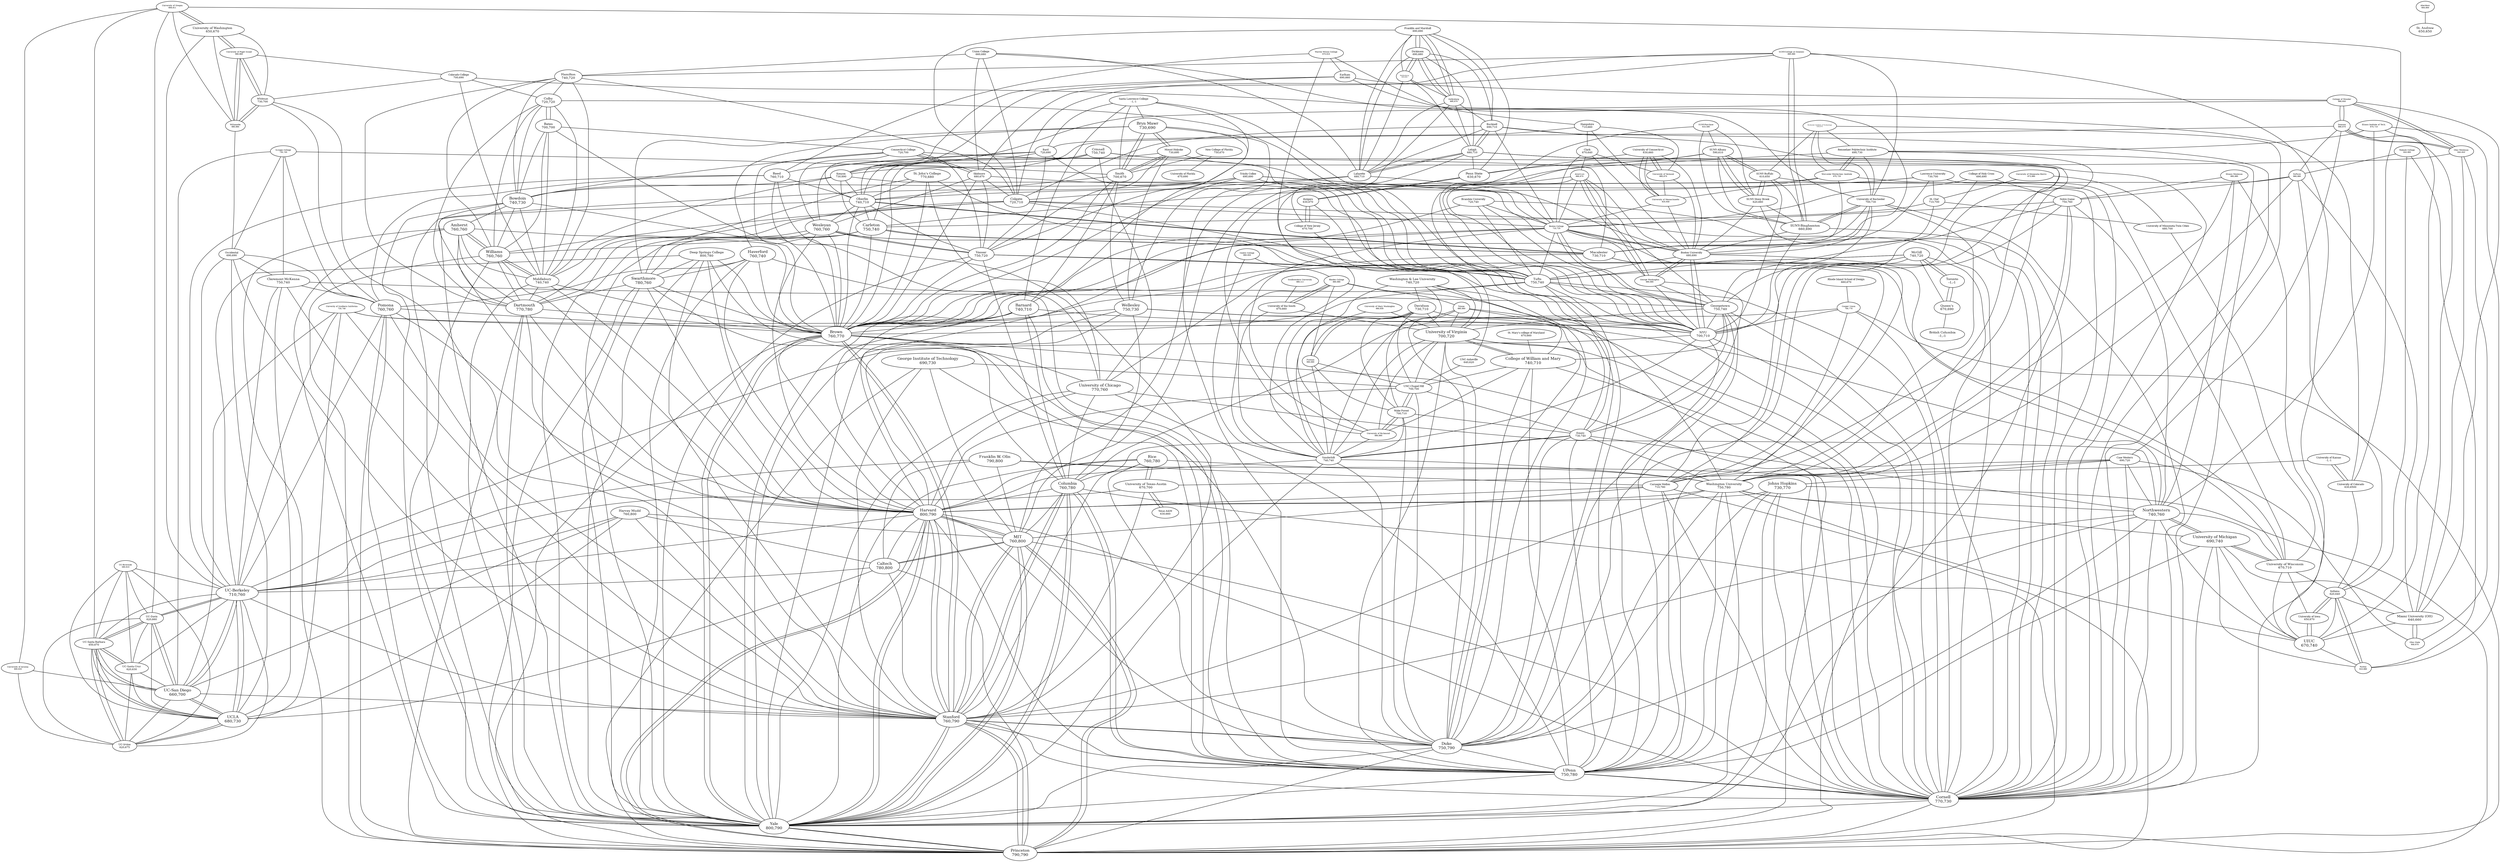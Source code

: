 graph{
"American" [cluster=1,fontsize=6.125,label="American\n690,670"];
"Amherst" [cluster=1,fontsize=12.5,label="Amherst\n760,760"];
"Universoty of Arizona" [cluster=2,fontsize=6.125,label="Universoty of Arizona\n600,620"];
"Bard" [cluster=3,fontsize=8.,label="Bard\n720,690"];
"Barnard" [cluster=1,fontsize=12.5,label="Barnard\n740,710"];
"Bates" [cluster=1,fontsize=10.125,label="Bates\n700,700"];
"Boston College" [cluster=1,fontsize=6.125,label="Boston College\n710,720"];
"Boston University" [cluster=1,fontsize=8.,label="Boston University\n680,690"];
"Bowdoin" [cluster=1,fontsize=12.5,label="Bowdoin\n740,730"];
"Brandeis University" [cluster=1,fontsize=8.,label="Brandeis University\n720,740"];
"Brown" [cluster=1,fontsize=12.5,label="Brown\n760,770"];
"Bryn Mawr" [cluster=5,fontsize=12.5,label="Bryn Mawr\n730,690"];
"Bucknell" [cluster=6,fontsize=8.,label="Bucknell\n690,710"];
"UC-Berkeley" [cluster=2,fontsize=12.5,label="UC-Berkeley\n710,760"];
"UC-Davis" [cluster=2,fontsize=8.,label="UC-Davis\n620,660"];
"UC-Irvine" [cluster=2,fontsize=8.,label="UC-Irvine\n620,675"];
"UCLA" [cluster=2,fontsize=12.5,label="UCLA\n680,730"];
"UC-Riverside" [cluster=2,fontsize=6.125,label="UC-Riverside\n560,610"];
"UC-San Diego" [cluster=2,fontsize=12.5,label="UC-San Diego\n660,700"];
"UC-Santa Barbara" [cluster=2,fontsize=8.,label="UC-Santa Barbara\n650,670"];
"UC-Santa Cruz" [cluster=2,fontsize=8.,label="UC-Santa Cruz\n620,630"];
"Caltech" [cluster=2,fontsize=12.5,label="Caltech\n780,800"];
"Carleton" [cluster=4,fontsize=12.5,label="Carleton\n750,740"];
"Carnegie Mellon" [cluster=1,fontsize=8.,label="Carnegie Mellon\n710,780"];
"Case Western" [cluster=4,fontsize=8.,label="Case Western\n690,720"];
"Centre College" [cluster=7,fontsize=6.125,label="Centre College\n690,650"];
"University of Chicago" [cluster=8,fontsize=12.5,label="University of Chicago\n770,760"];
"Claremont McKenna" [cluster=2,fontsize=10.125,label="Claremont McKenna\n750,740"];
"Harvey Mudd" [cluster=2,fontsize=10.125,label="Harvey Mudd\n760,800"];
"Pomona" [cluster=2,fontsize=12.5,label="Pomona\n760,760"];
"Scripps College" [cluster=2,fontsize=6.125,label="Scripps College\n730,700"];
"Clark" [cluster=1,fontsize=8.,label="Clark\n670,640"];
"Colby" [cluster=1,fontsize=10.125,label="Colby\n720,720"];
"Colgate" [cluster=1,fontsize=10.125,label="Colgate\n720,710"];
"Colorado College" [cluster=9,fontsize=8.,label="Colorado College\n700,690"];
"University of Colorado" [cluster=9,fontsize=8.,label="University of Colorado\n630,6500"];
"Columbia" [cluster=1,fontsize=12.5,label="Columbia\n760,780"];
"University of Connecticut" [cluster=1,fontsize=8.,label="University of Connecticut\n630,660"];
"Connecticut College" [cluster=1,fontsize=8.,label="Connecticut College\n720,700"];
"Cooper Union" [cluster=1,fontsize=6.125,label="Cooper Union\n700,770"];
"Cornell" [cluster=1,fontsize=12.5,label="Cornell\n770,730"];
"Dartmouth" [cluster=1,fontsize=12.5,label="Dartmouth\n770,780"];
"Davidson" [cluster=7,fontsize=10.125,label="Davidson\n730,710"];
"Deep Springs College" [cluster=8,fontsize=10.125,label="Deep Springs College\n800,780"];
"Denison" [cluster=4,fontsize=6.125,label="Denison\n690,670"];
"DePauw" [cluster=4,fontsize=6.125,label="DePauw\n660,660"];
"Dickinson" [cluster=6,fontsize=8.,label="Dickinson\n690,680"];
"Duke" [cluster=1,fontsize=12.5,label="Duke\n750,790"];
"Earlham" [cluster=4,fontsize=8.,label="Earlham\n690,660"];
"Emory" [cluster=7,fontsize=8.,label="Emory\n730,740"];
"University of Florida" [cluster=5,fontsize=8.,label="University of Florida\n670,690"];
"Franklin and Marshall" [cluster=6,fontsize=8.,label="Franklin and Marshall\n690,690"];
"Furman" [cluster=7,fontsize=6.125,label="Furman\n690,690"];
"George Washington" [cluster=1,fontsize=6.125,label="George Washington\n690,690"];
"Georgetown" [cluster=1,fontsize=10.125,label="Georgetown\n750,740"];
"George Institute of Technology" [cluster=1,fontsize=12.5,label="George Institute of Technology\n690,730"];
"Gettysburg" [cluster=6,fontsize=6.125,label="Gettysburg\n690,670"];
"Crinnell" [cluster=4,fontsize=10.125,label="Crinnell\n750,740"];
"Hamilton" [cluster=1,fontsize=10.125,label="Hamilton\n740,720"];
"Hampshire" [cluster=1,fontsize=8.,label="Hampshire\n710,660"];
"Harvard" [cluster=1,fontsize=12.5,label="Harvard\n800,790"];
"Haverford" [cluster=1,fontsize=12.5,label="Haverford\n760,740"];
"College of Holy Cross" [cluster=4,fontsize=8.,label="College of Holy Cross\n690,690"];
"UIUC" [cluster=4,fontsize=12.5,label="UIUC\n670,740"];
"Illinois Institute of Tech." [cluster=4,fontsize=6.125,label="Illinois Institute of Tech.\n670,710"];
"Illinois Wesleyan" [cluster=4,fontsize=6.125,label="Illinois Wesleyan\n680,680"];
"Indiana" [cluster=4,fontsize=8.,label="Indiana\n620,640"];
"British Columbia" [cluster=8,fontsize=10.125,label="British Columbia\n-1,-1"];
"McGill" [cluster=8,fontsize=10.125,label="McGill\n740,720"];
"Queen's" [cluster=8,fontsize=10.125,label="Queen's\n670,690"];
"Toronto" [cluster=8,fontsize=10.125,label="Toronto\n-1,-1"];
"Aberdeen" [cluster=11,fontsize=6.125,label="Aberdeen\n600,600"];
"St. Andrew" [cluster=11,fontsize=10.125,label="St. Andrew\n650,650"];
"University of Iowa" [cluster=4,fontsize=8.,label="University of Iowa\n650,670"];
"Johns Hopkins" [cluster=1,fontsize=12.5,label="Johns Hopkins\n730,770"];
"University of Kansas" [cluster=9,fontsize=8.,label="University of Kansas\n-1,-1"];
"Kenyon" [cluster=4,fontsize=8.,label="Kenyon\n730,690"];
"Lafayette" [cluster=6,fontsize=8.,label="Lafayette\n680,710"];
"Lawrence University" [cluster=4,fontsize=8.,label="Lawrence University\n730,700"];
"Lehigh" [cluster=6,fontsize=8.,label="Lehigh\n680,710"];
"Macalester" [cluster=4,fontsize=10.125,label="Macalester\n730,710"];
"University of Mary Washington" [cluster=7,fontsize=6.125,label="University of Mary Washington\n660,630"];
"University of Massachusetts" [cluster=1,fontsize=6.125,label="University of Massachusetts\n620,640"];
"MIT" [cluster=1,fontsize=12.5,label="MIT\n760,800"];
"Miami University (OH)" [cluster=4,fontsize=10.125,label="Miami University (OH)\n640,660"];
"University of Michigan" [cluster=4,fontsize=12.5,label="University of Michigan\n690,740"];
"Middlebury" [cluster=1,fontsize=10.125,label="Middlebury\n740,740"];
"University of Minnesota-Morris" [cluster=4,fontsize=6.125,label="University of Minnesota-Morris\n673,680"];
"University of Minnesota-Twin Cities" [cluster=4,fontsize=8.,label="University of Minnesota-Twin Cities\n680,700"];
"Mount Holyoke" [cluster=5,fontsize=8.,label="Mount Holyoke\n730,690"];
"Muhlenberg" [cluster=6,fontsize=4.5,label="Muhlenberg\n660,660"];
"New College of Florida" [cluster=5,fontsize=8.,label="New College of Florida\n750,670"];
"College of New Jersey" [cluster=6,fontsize=8.,label="College of New Jersey\n670,700"];
"NYU" [cluster=1,fontsize=10.125,label="NYU\n700,710"];
"UNC-Asheville" [cluster=3,fontsize=8.,label="UNC-Asheville\n640,620"];
"UNC-Chapel Hill" [cluster=7,fontsize=8.,label="UNC-Chapel Hill\n700,700"];
"Northwestern" [cluster=4,fontsize=12.5,label="Northwestern\n740,760"];
"Notre Dame" [cluster=4,fontsize=8.,label="Notre Dame\n750,760"];
"Oberlin" [cluster=4,fontsize=10.125,label="Oberlin\n740,710"];
"Occidental" [cluster=2,fontsize=8.,label="Occidental\n690,690"];
"Ohio State" [cluster=4,fontsize=6.125,label="Ohio State\n640,670"];
"Ohio Wesleyan" [cluster=4,fontsize=6.125,label="Ohio Wesleyan\n640,650"];
"Franklin W. Olin" [cluster=2,fontsize=12.5,label="Franklin W. Olin\n790,800"];
"University of Oregon" [cluster=9,fontsize=6.125,label="University of Oregon\n606,611"];
"UPenn" [cluster=1,fontsize=12.5,label="UPenn\n750,780"];
"Penn State" [cluster=6,fontsize=10.125,label="Penn State\n630,670"];
"Princeton" [cluster=1,fontsize=12.5,label="Princeton\n790,790"];
"University of Puget Sound" [cluster=9,fontsize=6.125,label="University of Puget Sound\n690,660"];
"Purdue" [cluster=4,fontsize=6.125,label="Purdue\n610,660"];
"Reed" [cluster=3,fontsize=10.125,label="Reed\n760,710"];
"Rensselaer Polytechnic Institute" [cluster=10,fontsize=8.,label="Rensselaer Polytechnic Institute\n690,730"];
"Rhode Island School of Design" [cluster=1,fontsize=8.,label="Rhode Island School of Design\n660,670"];
"Rhodes College" [cluster=7,fontsize=6.125,label="Rhodes College\n690,680"];
"Rice" [cluster=9,fontsize=12.5,label="Rice\n760,780"];
"University of Richmond" [cluster=7,fontsize=6.125,label="University of Richmond\n690,690"];
"University of Rochester" [cluster=10,fontsize=8.,label="University of Rochester\n700,730"];
"Rochester Institute of Technology" [cluster=10,fontsize=4.5,label="Rochester Institute of Technology\n630,670"];
"Rutgers" [cluster=6,fontsize=8.,label="Rutgers\n630,670"];
"St. John's College" [cluster=8,fontsize=10.125,label="St. John's College\n770,680"];
"St. Mary's college of Maryland" [cluster=1,fontsize=8.,label="St. Mary's college of Maryland\n670,660"];
"St. Olaf" [cluster=4,fontsize=8.,label="St. Olaf\n710,700"];
"Santa Lawrence College" [cluster=5,fontsize=8.,label="Santa Lawrence College\n-1,-1"];
"Skidmore" [cluster=1,fontsize=8.,label="Skidmore\n680,670"];
"Smith" [cluster=5,fontsize=10.125,label="Smith\n700,670"];
"University of the South" [cluster=7,fontsize=8.,label="University of the South\n670,660"];
"Univerity of Southern California" [cluster=2,fontsize=6.125,label="Univerity of Southern California\n720,740"];
"Southwestern University" [cluster=7,fontsize=6.125,label="Southwestern University\n680,3.5"];
"Stanford" [cluster=1,fontsize=12.5,label="Stanford\n760,790"];
"SUNY-Albany" [cluster=10,fontsize=8.,label="SUNY-Albany\n590,610"];
"SUNY-Binghamton" [cluster=10,fontsize=10.125,label="SUNY-Binghamton\n660,690"];
"SUNY-Buffalo" [cluster=10,fontsize=8.,label="SUNY-Buffalo\n610,650"];
"SUNY-College at Geneseo" [cluster=10,fontsize=6.125,label="SUNY-College at Geneseo\n690,690"];
"SUNY-Purchase" [cluster=10,fontsize=6.125,label="SUNY-Purchase\n610,590"];
"SUNY-Stony Brook" [cluster=10,fontsize=8.,label="SUNY-Stony Brook\n620,660"];
"Swarthmore" [cluster=1,fontsize=12.5,label="Swarthmore\n780,760"];
"University of Texas-Austin" [cluster=9,fontsize=10.125,label="University of Texas-Austin\n670,700"];
"Texas A&M" [cluster=9,fontsize=8.,label="Texas A&M\n630,660"];
"Trinity Collee" [cluster=1,fontsize=8.,label="Trinity Collee\n690,690"];
"Tufts" [cluster=1,fontsize=10.125,label="Tufts\n750,740"];
"Tulane" [cluster=7,fontsize=6.125,label="Tulane\n690,680"];
"Union College" [cluster=6,fontsize=8.,label="Union College\n660,680"];
"Vanderbilt" [cluster=7,fontsize=8.,label="Vanderbilt\n740,740"];
"Vassar" [cluster=1,fontsize=10.125,label="Vassar\n750,720"];
"University of Vermont" [cluster=1,fontsize=6.125,label="University of Vermont\n660,670"];
"University of Virginia" [cluster=1,fontsize=12.5,label="University of Virginia\n700,720"];
"Wabash College" [cluster=4,fontsize=6.125,label="Wabash College\n650,660"];
"Wake Forest" [cluster=7,fontsize=8.,label="Wake Forest\n700,710"];
"Warren Wilson College" [cluster=3,fontsize=6.125,label="Warren Wilson College\n670,610"];
"University of Washington" [cluster=9,fontsize=10.125,label="University of Washington\n650,670"];
"Washington & Lee University" [cluster=7,fontsize=10.125,label="Washington & Lee University\n740,720"];
"Washington University" [cluster=4,fontsize=10.125,label="Washington University\n750,780"];
"Wellesley" [cluster=1,fontsize=12.5,label="Wellesley\n750,730"];
"Wesleyan" [cluster=1,fontsize=12.5,label="Wesleyan\n760,760"];
"Whitman" [cluster=9,fontsize=8.,label="Whitman\n730,700"];
"Willamette" [cluster=9,fontsize=6.125,label="Willamette\n690,660"];
"College of William and Mary" [cluster=1,fontsize=12.5,label="College of William and Mary\n740,710"];
"Williams" [cluster=1,fontsize=12.5,label="Williams\n760,760"];
"University of Wisconsin" [cluster=4,fontsize=10.125,label="University of Wisconsin\n670,710"];
"College of Wooster" [cluster=4,fontsize=6.125,label="College of Wooster\n680,650"];
"Worcester Polytechnic Institute" [cluster=10,fontsize=6.125,label="Worcester Polytechnic Institute\n670,720"];
"Yale" [cluster=1,fontsize=12.5,label="Yale\n800,790"];
"American"--"George Washington";
"American"--"Boston University";
"American"--"Georgetown";
"American"--"NYU";
"American"--"Boston College";
"American"--"Tufts";
"Amherst"--"Harvard";
"Amherst"--"Princeton";
"Amherst"--"Yale";
"Amherst"--"Brown";
"Amherst"--"Dartmouth";
"Amherst"--"Williams";
"Universoty of Arizona"--"UC-Irvine";
"Universoty of Arizona"--"UC-San Diego";
"Bard"--"NYU";
"Bard"--"Vassar";
"Bard"--"Oberlin";
"Bard"--"Reed";
"Bard"--"Wesleyan";
"Barnard"--"Columbia";
"Barnard"--"NYU";
"Barnard"--"Brown";
"Barnard"--"Yale";
"Barnard"--"Harvard";
"Barnard"--"UPenn";
"Bates"--"Bowdoin";
"Bates"--"Colby";
"Bates"--"Middlebury";
"Bates"--"Williams";
"Bates"--"Brown";
"Bates"--"Connecticut College";
"Boston College"--"Georgetown";
"Boston College"--"Harvard";
"Boston College"--"Tufts";
"Boston College"--"Boston University";
"Boston College"--"UPenn";
"Boston College"--"Brown";
"Boston University"--"NYU";
"Boston University"--"Boston College";
"Boston University"--"George Washington";
"Boston University"--"Tufts";
"Bowdoin"--"Dartmouth";
"Bowdoin"--"Williams";
"Bowdoin"--"Middlebury";
"Bowdoin"--"Yale";
"Bowdoin"--"Brown";
"Bowdoin"--"Amherst";
"Brandeis University"--"Boston College";
"Brandeis University"--"Brown";
"Brandeis University"--"NYU";
"Brandeis University"--"Tufts";
"Brandeis University"--"Cornell";
"Brown"--"Harvard";
"Brown"--"Yale";
"Brown"--"Columbia";
"Brown"--"Stanford";
"Brown"--"Cornell";
"Brown"--"Princeton";
"Bryn Mawr"--"Wellesley";
"Bryn Mawr"--"Smith";
"Bryn Mawr"--"Mount Holyoke";
"Bryn Mawr"--"Haverford";
"Bryn Mawr"--"Swarthmore";
"Bryn Mawr"--"Barnard";
"Bucknell"--"Boston College";
"Bucknell"--"Lehigh";
"Bucknell"--"Colgate";
"Bucknell"--"Cornell";
"Bucknell"--"Carnegie Mellon";
"UC-Berkeley"--"UCLA";
"UC-Berkeley"--"Stanford";
"UC-Berkeley"--"UC-San Diego";
"UC-Berkeley"--"UC-Davis";
"UC-Berkeley"--"Harvard";
"UC-Davis"--"UC-Berkeley";
"UC-Davis"--"UCLA";
"UC-Davis"--"UC-San Diego";
"UC-Davis"--"UC-Santa Barbara";
"UC-Davis"--"UC-Irvine";
"UC-Irvine"--"UCLA";
"UC-Irvine"--"UC-San Diego";
"UC-Irvine"--"UC-Santa Barbara";
"UC-Irvine"--"UC-Berkeley";
"UCLA"--"UC-Berkeley";
"UCLA"--"UC-San Diego";
"UCLA"--"UC-Irvine";
"UCLA"--"UC-Santa Barbara";
"UC-Riverside"--"UC-Irvine";
"UC-Riverside"--"UC-Santa Cruz";
"UC-Riverside"--"UC-Berkeley";
"UC-Riverside"--"UC-Davis";
"UC-Riverside"--"UCLA";
"UC-Riverside"--"UC-Santa Barbara";
"UC-San Diego"--"UCLA";
"UC-San Diego"--"UC-Berkeley";
"UC-San Diego"--"Stanford";
"UC-San Diego"--"UC-Santa Barbara";
"UC-San Diego"--"UC-Davis";
"UC-Santa Barbara"--"UCLA";
"UC-Santa Barbara"--"UC-San Diego";
"UC-Santa Barbara"--"UC-Irvine";
"UC-Santa Barbara"--"UC-Berkeley";
"UC-Santa Barbara"--"UC-Davis";
"UC-Santa Barbara"--"UC-Santa Cruz";
"UC-Santa Cruz"--"UC-Santa Barbara";
"UC-Santa Cruz"--"UC-Davis";
"UC-Santa Cruz"--"UC-San Diego";
"UC-Santa Cruz"--"UCLA";
"UC-Santa Cruz"--"UC-Berkeley";
"UC-Santa Cruz"--"UC-Irvine";
"Caltech"--"MIT";
"Caltech"--"Stanford";
"Caltech"--"Harvard";
"Caltech"--"Princeton";
"Caltech"--"UC-Berkeley";
"Caltech"--"UCLA";
"Carleton"--"Macalester";
"Carleton"--"Brown";
"Carleton"--"Williams";
"Carleton"--"Yale";
"Carleton"--"Swarthmore";
"Carnegie Mellon"--"MIT";
"Carnegie Mellon"--"Cornell";
"Carnegie Mellon"--"UPenn";
"Carnegie Mellon"--"Princeton";
"Carnegie Mellon"--"Harvard";
"Case Western"--"Washington University";
"Case Western"--"Ohio State";
"Case Western"--"Northwestern";
"Case Western"--"Carnegie Mellon";
"Case Western"--"Cornell";
"Case Western"--"Johns Hopkins";
"Centre College"--"Vanderbilt";
"Centre College"--"Rhodes College";
"University of Chicago"--"Columbia";
"University of Chicago"--"Harvard";
"University of Chicago"--"Northwestern";
"University of Chicago"--"UPenn";
"University of Chicago"--"Yale";
"Claremont McKenna"--"Stanford";
"Claremont McKenna"--"UCLA";
"Claremont McKenna"--"UC-Berkeley";
"Claremont McKenna"--"Pomona";
"Claremont McKenna"--"Georgetown";
"Harvey Mudd"--"MIT";
"Harvey Mudd"--"UC-Berkeley";
"Harvey Mudd"--"Stanford";
"Harvey Mudd"--"Caltech";
"Harvey Mudd"--"UCLA";
"Harvey Mudd"--"UC-San Diego";
"Pomona"--"Stanford";
"Pomona"--"Brown";
"Pomona"--"Yale";
"Pomona"--"Harvard";
"Pomona"--"UC-Berkeley";
"Pomona"--"Princeton";
"Scripps College"--"Claremont McKenna";
"Scripps College"--"Occidental";
"Scripps College"--"Pomona";
"Scripps College"--"UC-San Diego";
"Scripps College"--"Smith";
"Clark"--"Boston University";
"Clark"--"University of Vermont";
"Clark"--"American";
"Clark"--"Boston College";
"Colby"--"Bowdoin";
"Colby"--"Middlebury";
"Colby"--"Bates";
"Colby"--"Dartmouth";
"Colby"--"Williams";
"Colby"--"Tufts";
"Colgate"--"Dartmouth";
"Colgate"--"Boston College";
"Colgate"--"Cornell";
"Colgate"--"Middlebury";
"Colgate"--"Williams";
"Colgate"--"Tufts";
"Colorado College"--"University of Colorado";
"Colorado College"--"Middlebury";
"Colorado College"--"Whitman";
"Colorado College"--"Colby";
"University of Colorado"--"Indiana";
"Columbia"--"Harvard";
"Columbia"--"Yale";
"Columbia"--"Stanford";
"Columbia"--"Princeton";
"Columbia"--"MIT";
"Columbia"--"UPenn";
"University of Connecticut"--"Boston University";
"University of Connecticut"--"University of Massachusetts";
"University of Connecticut"--"Penn State";
"University of Connecticut"--"University of Vermont";
"Connecticut College"--"Brown";
"Connecticut College"--"Tufts";
"Connecticut College"--"Skidmore";
"Connecticut College"--"Vassar";
"Connecticut College"--"Wesleyan";
"Connecticut College"--"Bowdoin";
"Cooper Union"--"NYU";
"Cooper Union"--"Columbia";
"Cooper Union"--"Cornell";
"Cooper Union"--"Carnegie Mellon";
"Cooper Union"--"Princeton";
"Cornell"--"Harvard";
"Cornell"--"Princeton";
"Cornell"--"Stanford";
"Cornell"--"UPenn";
"Cornell"--"Yale";
"Dartmouth"--"Brown";
"Dartmouth"--"Harvard";
"Dartmouth"--"Princeton";
"Dartmouth"--"Stanford";
"Dartmouth"--"Yale";
"Davidson"--"UNC-Chapel Hill";
"Davidson"--"Vanderbilt";
"Davidson"--"University of Virginia";
"Davidson"--"Duke";
"Davidson"--"Wake Forest";
"Davidson"--"Furman";
"Deep Springs College"--"Harvard";
"Deep Springs College"--"UC-Berkeley";
"Deep Springs College"--"University of Chicago";
"Deep Springs College"--"Stanford";
"Deep Springs College"--"Swarthmore";
"Deep Springs College"--"Yale";
"Deep Springs College"--"Brown";
"Denison"--"Miami University (OH)";
"Denison"--"College of Wooster";
"Denison"--"Ohio Wesleyan";
"Denison"--"Kenyon";
"Denison"--"DePauw";
"Denison"--"Case Western";
"DePauw"--"Indiana";
"DePauw"--"Miami University (OH)";
"DePauw"--"Notre Dame";
"DePauw"--"Vanderbilt";
"DePauw"--"Washington University";
"Dickinson"--"Gettysburg";
"Dickinson"--"Franklin and Marshall";
"Dickinson"--"Bucknell";
"Dickinson"--"Lafayette";
"Dickinson"--"Lehigh";
"Dickinson"--"Muhlenberg";
"Duke"--"Harvard";
"Duke"--"Princeton";
"Duke"--"Yale";
"Duke"--"Stanford";
"Duke"--"UPenn";
"Earlham"--"Oberlin";
"Earlham"--"Kenyon";
"Earlham"--"Macalester";
"Earlham"--"College of Wooster";
"Emory"--"Duke";
"Emory"--"Washington University";
"Emory"--"UPenn";
"Emory"--"Vanderbilt";
"Emory"--"Georgetown";
"Emory"--"Northwestern";
"Franklin and Marshall"--"Bucknell";
"Franklin and Marshall"--"Dickinson";
"Franklin and Marshall"--"Gettysburg";
"Franklin and Marshall"--"Lafayette";
"Franklin and Marshall"--"Colgate";
"Franklin and Marshall"--"Penn State";
"Furman"--"Wake Forest";
"Furman"--"UNC-Chapel Hill";
"Furman"--"Vanderbilt";
"Furman"--"Davidson";
"George Washington"--"Boston University";
"George Washington"--"NYU";
"George Washington"--"Georgetown";
"George Washington"--"American";
"George Washington"--"Emory";
"George Washington"--"Boston College";
"Georgetown"--"Boston College";
"Georgetown"--"UPenn";
"Georgetown"--"NYU";
"Georgetown"--"Duke";
"Georgetown"--"University of Virginia";
"Georgetown"--"Cornell";
"George Institute of Technology"--"Duke";
"George Institute of Technology"--"MIT";
"George Institute of Technology"--"Princeton";
"George Institute of Technology"--"Stanford";
"George Institute of Technology"--"UNC-Chapel Hill";
"Gettysburg"--"Dickinson";
"Gettysburg"--"Bucknell";
"Gettysburg"--"Franklin and Marshall";
"Gettysburg"--"Lafayette";
"Gettysburg"--"Lehigh";
"Gettysburg"--"University of Richmond";
"Crinnell"--"Carleton";
"Crinnell"--"Macalester";
"Crinnell"--"Oberlin";
"Crinnell"--"Washington University";
"Crinnell"--"Kenyon";
"Crinnell"--"University of Chicago";
"Hamilton"--"Colgate";
"Hamilton"--"Middlebury";
"Hamilton"--"Williams";
"Hamilton"--"Bowdoin";
"Hamilton"--"Dartmouth";
"Hamilton"--"Colby";
"Hampshire"--"Bard";
"Hampshire"--"University of Vermont";
"Hampshire"--"University of Massachusetts";
"Hampshire"--"Clark";
"Harvard"--"Yale";
"Harvard"--"Stanford";
"Harvard"--"MIT";
"Harvard"--"Princeton";
"Haverford"--"Brown";
"Haverford"--"Swarthmore";
"Haverford"--"Pomona";
"Haverford"--"UPenn";
"Haverford"--"Yale";
"Haverford"--"Harvard";
"College of Holy Cross"--"Boston College";
"College of Holy Cross"--"Georgetown";
"College of Holy Cross"--"Notre Dame";
"UIUC"--"Northwestern";
"UIUC"--"University of Michigan";
"UIUC"--"University of Wisconsin";
"UIUC"--"Washington University";
"UIUC"--"Purdue";
"Illinois Institute of Tech."--"UIUC";
"Illinois Institute of Tech."--"Purdue";
"Illinois Institute of Tech."--"Northwestern";
"Illinois Institute of Tech."--"Rensselaer Polytechnic Institute";
"Illinois Wesleyan"--"UIUC";
"Illinois Wesleyan"--"Northwestern";
"Illinois Wesleyan"--"Washington University";
"Illinois Wesleyan"--"Notre Dame";
"Indiana"--"Purdue";
"Indiana"--"UIUC";
"Indiana"--"University of Iowa";
"Indiana"--"Miami University (OH)";
"McGill"--"Toronto";
"McGill"--"NYU";
"McGill"--"Cornell";
"McGill"--"Brown";
"McGill"--"Tufts";
"McGill"--"University of Chicago";
"Queen's"--"Toronto";
"Queen's"--"McGill";
"Queen's"--"British Columbia";
"Toronto"--"Queen's";
"Toronto"--"McGill";
"Aberdeen"--"St. Andrew";
"University of Iowa"--"UIUC";
"University of Iowa"--"Indiana";
"University of Iowa"--"University of Wisconsin";
"University of Iowa"--"UIUC";
"Johns Hopkins"--"Harvard";
"Johns Hopkins"--"Yale";
"Johns Hopkins"--"Cornell";
"Johns Hopkins"--"UPenn";
"Johns Hopkins"--"Duke";
"Johns Hopkins"--"Princeton";
"University of Kansas"--"University of Texas-Austin";
"University of Kansas"--"University of Colorado";
"University of Kansas"--"University of Colorado";
"Kenyon"--"Oberlin";
"Kenyon"--"Middlebury";
"Kenyon"--"Carleton";
"Kenyon"--"Bowdoin";
"Kenyon"--"Macalester";
"Lafayette"--"Bucknell";
"Lafayette"--"Lehigh";
"Lafayette"--"Colgate";
"Lafayette"--"UPenn";
"Lafayette"--"Boston College";
"Lawrence University"--"University of Wisconsin";
"Lawrence University"--"St. Olaf";
"Lawrence University"--"Macalester";
"Lawrence University"--"Oberlin";
"Lawrence University"--"Carleton";
"Lehigh"--"Penn State";
"Lehigh"--"Bucknell";
"Lehigh"--"Lafayette";
"Lehigh"--"Cornell";
"Lehigh"--"Carnegie Mellon";
"Macalester"--"Carleton";
"Macalester"--"Oberlin";
"Macalester"--"Brown";
"Macalester"--"Washington University";
"Macalester"--"University of Wisconsin";
"University of Mary Washington"--"University of Virginia";
"University of Mary Washington"--"University of Richmond";
"University of Massachusetts"--"Boston University";
"University of Massachusetts"--"University of Connecticut";
"University of Massachusetts"--"Boston College";
"MIT"--"Caltech";
"MIT"--"Cornell";
"MIT"--"Harvard";
"MIT"--"Princeton";
"MIT"--"Stanford";
"MIT"--"Yale";
"Miami University (OH)"--"Ohio State";
"Miami University (OH)"--"UIUC";
"Miami University (OH)"--"University of Michigan";
"University of Michigan"--"Cornell";
"University of Michigan"--"UPenn";
"University of Michigan"--"Northwestern";
"University of Michigan"--"Washington University";
"University of Michigan"--"University of Wisconsin";
"Middlebury"--"Dartmouth";
"Middlebury"--"Williams";
"Middlebury"--"Yale";
"Middlebury"--"Harvard";
"Middlebury"--"Amherst";
"Middlebury"--"Brown";
"University of Minnesota-Morris"--"University of Minnesota-Twin Cities";
"University of Minnesota-Morris"--"St. Olaf";
"University of Minnesota-Twin Cities"--"University of Wisconsin";
"Mount Holyoke"--"Smith";
"Mount Holyoke"--"Wellesley";
"Mount Holyoke"--"Bryn Mawr";
"Mount Holyoke"--"Tufts";
"Mount Holyoke"--"Vassar";
"Mount Holyoke"--"Brown";
"Muhlenberg"--"Franklin and Marshall";
"Muhlenberg"--"Lafayette";
"Muhlenberg"--"Lehigh";
"Muhlenberg"--"Dickinson";
"Muhlenberg"--"Gettysburg";
"New College of Florida"--"University of Florida";
"New College of Florida"--"Smith";
"College of New Jersey"--"Rutgers";
"College of New Jersey"--"NYU";
"College of New Jersey"--"Lehigh";
"NYU"--"Cornell";
"NYU"--"Columbia";
"NYU"--"Boston University";
"NYU"--"UPenn";
"NYU"--"UC-Berkeley";
"UNC-Asheville"--"UNC-Chapel Hill";
"UNC-Chapel Hill"--"Duke";
"UNC-Chapel Hill"--"Wake Forest";
"UNC-Chapel Hill"--"University of Virginia";
"UNC-Chapel Hill"--"Emory";
"UNC-Chapel Hill"--"Harvard";
"Northwestern"--"Stanford";
"Northwestern"--"Duke";
"Northwestern"--"Cornell";
"Northwestern"--"UPenn";
"Northwestern"--"University of Michigan";
"Notre Dame"--"Boston College";
"Notre Dame"--"Duke";
"Notre Dame"--"Washington University";
"Notre Dame"--"Georgetown";
"Notre Dame"--"Yale";
"Notre Dame"--"Northwestern";
"Oberlin"--"Wesleyan";
"Oberlin"--"Vassar";
"Oberlin"--"Brown";
"Oberlin"--"Carleton";
"Oberlin"--"Macalester";
"Oberlin"--"Yale";
"Occidental"--"UCLA";
"Occidental"--"UC-Berkeley";
"Occidental"--"Pomona";
"Occidental"--"Claremont McKenna";
"Occidental"--"Stanford";
"Ohio State"--"Miami University (OH)";
"Ohio Wesleyan"--"College of Wooster";
"Ohio Wesleyan"--"Miami University (OH)";
"Ohio Wesleyan"--"Denison";
"Ohio Wesleyan"--"Ohio State";
"Ohio Wesleyan"--"Kenyon";
"Franklin W. Olin"--"MIT";
"Franklin W. Olin"--"Cornell";
"Franklin W. Olin"--"Caltech";
"Franklin W. Olin"--"UC-Berkeley";
"Franklin W. Olin"--"Carnegie Mellon";
"University of Oregon"--"UC-Davis";
"University of Oregon"--"UC-Santa Barbara";
"University of Oregon"--"University of Colorado";
"University of Oregon"--"University of Washington";
"University of Oregon"--"Universoty of Arizona";
"UPenn"--"Harvard";
"UPenn"--"Columbia";
"UPenn"--"Cornell";
"UPenn"--"Yale";
"UPenn"--"Brown";
"UPenn"--"Stanford";
"Penn State"--"Rutgers";
"Princeton"--"Harvard";
"Princeton"--"Yale";
"Princeton"--"Stanford";
"Princeton"--"MIT";
"University of Puget Sound"--"University of Washington";
"University of Puget Sound"--"Willamette";
"University of Puget Sound"--"Whitman";
"University of Puget Sound"--"Colorado College";
"Purdue"--"Indiana";
"Purdue"--"University of Michigan";
"Reed"--"UC-Berkeley";
"Reed"--"Stanford";
"Reed"--"Pomona";
"Reed"--"Oberlin";
"Reed"--"University of Chicago";
"Rensselaer Polytechnic Institute"--"MIT";
"Rensselaer Polytechnic Institute"--"Cornell";
"Rensselaer Polytechnic Institute"--"Carnegie Mellon";
"Rensselaer Polytechnic Institute"--"University of Rochester";
"Rensselaer Polytechnic Institute"--"Worcester Polytechnic Institute";
"Rhode Island School of Design"--"Cooper Union";
"Rhodes College"--"Vanderbilt";
"Rhodes College"--"Tulane";
"Rhodes College"--"Emory";
"Rhodes College"--"Furman";
"Rhodes College"--"University of the South";
"Rice"--"Stanford";
"Rice"--"Harvard";
"Rice"--"Washington University";
"Rice"--"Yale";
"Rice"--"Duke";
"Rice"--"University of Texas-Austin";
"University of Richmond"--"Boston College";
"University of Richmond"--"College of William and Mary";
"University of Richmond"--"University of Virginia";
"University of Richmond"--"Vanderbilt";
"University of Richmond"--"Wake Forest";
"University of Rochester"--"Cornell";
"University of Rochester"--"Boston University";
"University of Rochester"--"SUNY-Binghamton";
"University of Rochester"--"Brown";
"University of Rochester"--"Tufts";
"University of Rochester"--"Washington University";
"Rochester Institute of Technology"--"Rensselaer Polytechnic Institute";
"Rochester Institute of Technology"--"SUNY-Buffalo";
"Rochester Institute of Technology"--"Cornell";
"Rochester Institute of Technology"--"University of Rochester";
"Rochester Institute of Technology"--"Worcester Polytechnic Institute";
"Rutgers"--"College of New Jersey";
"Rutgers"--"NYU";
"Rutgers"--"Penn State";
"St. John's College"--"University of Chicago";
"St. John's College"--"Oberlin";
"St. John's College"--"University of Virginia";
"St. John's College"--"Brown";
"St. John's College"--"Swarthmore";
"St. Mary's college of Maryland"--"College of William and Mary";
"St. Olaf"--"Carleton";
"St. Olaf"--"Macalester";
"St. Olaf"--"University of Minnesota-Twin Cities";
"Santa Lawrence College"--"NYU";
"Santa Lawrence College"--"Bard";
"Santa Lawrence College"--"Smith";
"Santa Lawrence College"--"Vassar";
"Santa Lawrence College"--"Barnard";
"Santa Lawrence College"--"Bryn Mawr";
"Skidmore"--"Vassar";
"Skidmore"--"Connecticut College";
"Skidmore"--"Wesleyan";
"Skidmore"--"Tufts";
"Skidmore"--"Brown";
"Skidmore"--"Colgate";
"Smith"--"Wellesley";
"Smith"--"Bryn Mawr";
"Smith"--"Mount Holyoke";
"Smith"--"Barnard";
"Smith"--"Oberlin";
"Smith"--"Brown";
"University of the South"--"Vanderbilt";
"University of the South"--"University of Virginia";
"University of the South"--"Rhodes College";
"Univerity of Southern California"--"UCLA";
"Univerity of Southern California"--"UC-Berkeley";
"Univerity of Southern California"--"Stanford";
"Univerity of Southern California"--"UC-San Diego";
"Univerity of Southern California"--"NYU";
"Univerity of Southern California"--"Northwestern";
"Southwestern University"--"University of the South";
"Stanford"--"Harvard";
"Stanford"--"Princeton";
"Stanford"--"Yale";
"Stanford"--"MIT";
"Stanford"--"Brown";
"Stanford"--"Columbia";
"Stanford"--"Duke";
"SUNY-Albany"--"SUNY-Binghamton";
"SUNY-Albany"--"SUNY-Stony Brook";
"SUNY-Albany"--"SUNY-Buffalo";
"SUNY-Albany"--"NYU";
"SUNY-Albany"--"Penn State";
"SUNY-Binghamton"--"Cornell";
"SUNY-Binghamton"--"NYU";
"SUNY-Binghamton"--"Boston University";
"SUNY-Binghamton"--"University of Rochester";
"SUNY-Binghamton"--"SUNY-College at Geneseo";
"SUNY-Buffalo"--"SUNY-Albany";
"SUNY-Buffalo"--"SUNY-Binghamton";
"SUNY-Buffalo"--"SUNY-Stony Brook";
"SUNY-Buffalo"--"Cornell";
"SUNY-Buffalo"--"NYU";
"SUNY-College at Geneseo"--"Colgate";
"SUNY-College at Geneseo"--"Cornell";
"SUNY-College at Geneseo"--"Hamilton";
"SUNY-College at Geneseo"--"Skidmore";
"SUNY-College at Geneseo"--"SUNY-Binghamton";
"SUNY-College at Geneseo"--"University of Rochester";
"SUNY-Purchase"--"NYU";
"SUNY-Purchase"--"SUNY-Binghamton";
"SUNY-Purchase"--"SUNY-Stony Brook";
"SUNY-Purchase"--"SUNY-Albany";
"SUNY-Stony Brook"--"SUNY-Binghamton";
"SUNY-Stony Brook"--"SUNY-Albany";
"SUNY-Stony Brook"--"SUNY-Buffalo";
"SUNY-Stony Brook"--"Cornell";
"SUNY-Stony Brook"--"Boston University";
"Swarthmore"--"Yale";
"Swarthmore"--"Harvard";
"Swarthmore"--"Brown";
"Swarthmore"--"Princeton";
"Swarthmore"--"Dartmouth";
"Swarthmore"--"UPenn";
"University of Texas-Austin"--"Texas A&M";
"University of Texas-Austin"--"Rice";
"University of Texas-Austin"--"Stanford";
"University of Texas-Austin"--"UC-Berkeley";
"Texas A&M"--"University of Texas-Austin";
"Trinity Collee"--"Boston College";
"Trinity Collee"--"Tufts";
"Trinity Collee"--"Boston University";
"Trinity Collee"--"Yale";
"Trinity Collee"--"Brown";
"Trinity Collee"--"Bowdoin";
"Tufts"--"Brown";
"Tufts"--"UPenn";
"Tufts"--"Cornell";
"Tufts"--"Georgetown";
"Tufts"--"Yale";
"Tufts"--"Duke";
"Tulane"--"Duke";
"Tulane"--"Vanderbilt";
"Tulane"--"Washington University";
"Tulane"--"Emory";
"Tulane"--"University of Virginia";
"Union College"--"University of Rochester";
"Union College"--"Hamilton";
"Union College"--"Lafayette";
"Union College"--"Skidmore";
"Union College"--"Colgate";
"Vanderbilt"--"Duke";
"Vanderbilt"--"Washington University";
"Vanderbilt"--"Emory";
"Vanderbilt"--"Yale";
"Vanderbilt"--"University of Virginia";
"Vanderbilt"--"Harvard";
"Vassar"--"Brown";
"Vassar"--"Wesleyan";
"Vassar"--"Yale";
"Vassar"--"Tufts";
"Vassar"--"Columbia";
"Vassar"--"NYU";
"University of Vermont"--"University of Massachusetts";
"University of Vermont"--"University of Connecticut";
"University of Vermont"--"Boston University";
"University of Virginia"--"College of William and Mary";
"University of Virginia"--"Duke";
"University of Virginia"--"Princeton";
"University of Virginia"--"UPenn";
"University of Virginia"--"Cornell";
"Wabash College"--"Indiana";
"Wabash College"--"Purdue";
"Wabash College"--"DePauw";
"Wake Forest"--"Duke";
"Wake Forest"--"Emory";
"Wake Forest"--"UNC-Chapel Hill";
"Wake Forest"--"University of Richmond";
"Wake Forest"--"Vanderbilt";
"Warren Wilson College"--"Earlham";
"Warren Wilson College"--"Hampshire";
"Warren Wilson College"--"UNC-Asheville";
"Warren Wilson College"--"Reed";
"University of Washington"--"UC-Berkeley";
"University of Washington"--"University of Oregon";
"University of Washington"--"University of Puget Sound";
"Washington & Lee University"--"University of Virginia";
"Washington & Lee University"--"College of William and Mary";
"Washington & Lee University"--"Davidson";
"Washington & Lee University"--"Vanderbilt";
"Washington & Lee University"--"Duke";
"Washington & Lee University"--"Wake Forest";
"Washington University"--"Duke";
"Washington University"--"Yale";
"Washington University"--"Northwestern";
"Washington University"--"Harvard";
"Washington University"--"UPenn";
"Washington University"--"Stanford";
"Wellesley"--"Yale";
"Wellesley"--"Harvard";
"Wellesley"--"Brown";
"Wellesley"--"Columbia";
"Wellesley"--"Cornell";
"Wellesley"--"Princeton";
"Wesleyan"--"Brown";
"Wesleyan"--"Yale";
"Wesleyan"--"Tufts";
"Wesleyan"--"Dartmouth";
"Wesleyan"--"Harvard";
"Wesleyan"--"Vassar";
"Whitman"--"Pomona";
"Whitman"--"University of Washington";
"Whitman"--"University of Puget Sound";
"Whitman"--"Willamette";
"Whitman"--"Stanford";
"Willamette"--"University of Puget Sound";
"Willamette"--"Whitman";
"Willamette"--"University of Washington";
"Willamette"--"University of Oregon";
"Willamette"--"Occidental";
"College of William and Mary"--"University of Virginia";
"College of William and Mary"--"Duke";
"College of William and Mary"--"Georgetown";
"College of William and Mary"--"UNC-Chapel Hill";
"College of William and Mary"--"Cornell";
"College of William and Mary"--"UPenn";
"Williams"--"Amherst";
"Williams"--"Harvard";
"Williams"--"Yale";
"Williams"--"Princeton";
"Williams"--"Middlebury";
"Williams"--"Dartmouth";
"University of Wisconsin"--"University of Michigan";
"University of Wisconsin"--"Northwestern";
"University of Wisconsin"--"Indiana";
"University of Wisconsin"--"Boston University";
"College of Wooster"--"Denison";
"College of Wooster"--"Ohio Wesleyan";
"College of Wooster"--"Kenyon";
"College of Wooster"--"Miami University (OH)";
"Worcester Polytechnic Institute"--"Rensselaer Polytechnic Institute";
"Worcester Polytechnic Institute"--"Boston University";
"Worcester Polytechnic Institute"--"University of Massachusetts";
"Worcester Polytechnic Institute"--"MIT";
"Worcester Polytechnic Institute"--"Cornell";
"Yale"--"Harvard";
"Yale"--"Princeton";
"Yale"--"Stanford";
"Yale"--"MIT";
"Yale"--"Brown";
"Yale"--"Columbia";
}
